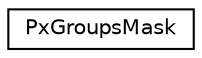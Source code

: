 digraph "Graphical Class Hierarchy"
{
  edge [fontname="Helvetica",fontsize="10",labelfontname="Helvetica",labelfontsize="10"];
  node [fontname="Helvetica",fontsize="10",shape=record];
  rankdir="LR";
  Node0 [label="PxGroupsMask",height=0.2,width=0.4,color="black", fillcolor="white", style="filled",URL="$classPxGroupsMask.html",tooltip="64-bit mask used for collision filtering. "];
}
